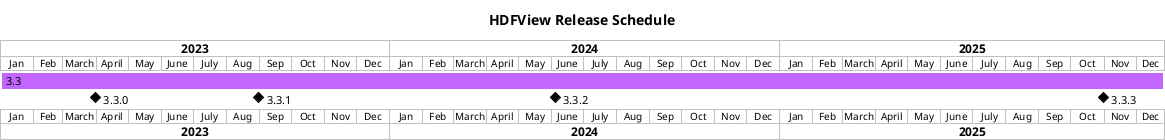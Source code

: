 The release timeline was generated on PlantUML (https://plantuml.com)

The current script:

@startgantt

title HDFView Release Schedule

projectscale monthly
Project starts 2023-01-01

[3.3] starts 2023-01-01 and lasts 156 weeks
[3.3.0] happens 2023-03-31
[3.3.1] happens 2023-08-31
[3.3.2] happens 2024-06-04
[3.3.3] happens 2025-10-31
[3.3.1] displays on same row as [3.3.0]
[3.3.2] displays on same row as [3.3.0]
[3.3.3] displays on same row as [3.3.0]
[3.3] is colored in #C266FF

@endgantt
